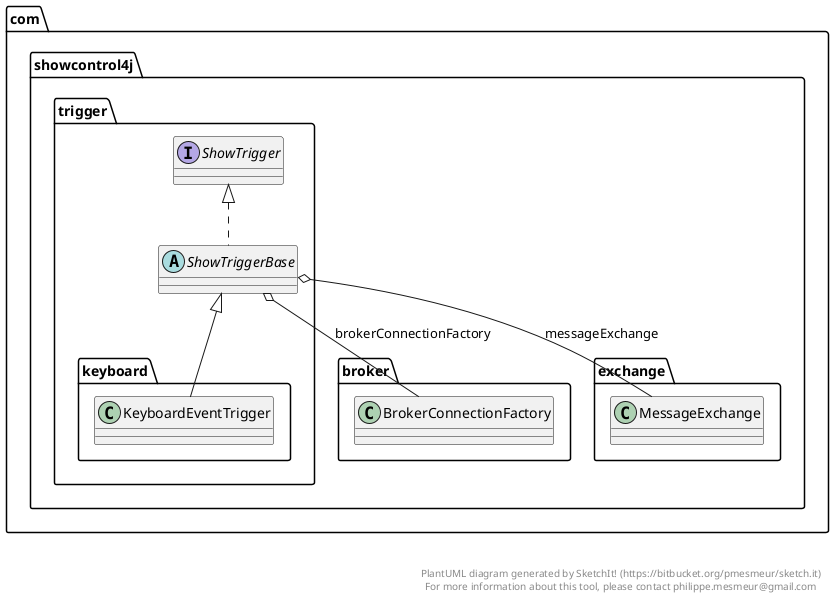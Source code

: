 @startuml

  namespace com.showcontrol4j.trigger {
    interface com.showcontrol4j.trigger.ShowTrigger {
    }
  }
  

  namespace com.showcontrol4j.trigger {
    abstract class com.showcontrol4j.trigger.ShowTriggerBase {
    }
  }
  

  namespace com.showcontrol4j.trigger {
    namespace keyboard {
      class com.showcontrol4j.trigger.keyboard.KeyboardEventTrigger {
      }
    }
  }
  

  com.showcontrol4j.trigger.ShowTriggerBase .up.|> com.showcontrol4j.trigger.ShowTrigger
  com.showcontrol4j.trigger.ShowTriggerBase o-- com.showcontrol4j.broker.BrokerConnectionFactory : brokerConnectionFactory
  com.showcontrol4j.trigger.ShowTriggerBase o-- com.showcontrol4j.exchange.MessageExchange : messageExchange
  com.showcontrol4j.trigger.keyboard.KeyboardEventTrigger -up-|> com.showcontrol4j.trigger.ShowTriggerBase


right footer


PlantUML diagram generated by SketchIt! (https://bitbucket.org/pmesmeur/sketch.it)
For more information about this tool, please contact philippe.mesmeur@gmail.com
endfooter

@enduml
